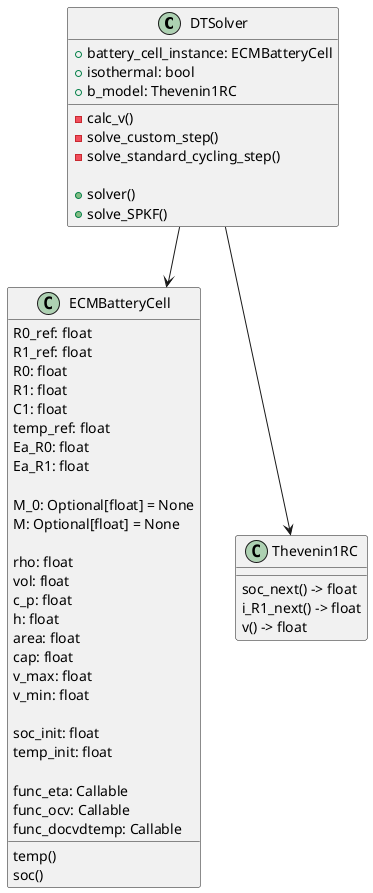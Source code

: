 @startuml

DTSolver --> ECMBatteryCell
DTSolver --> Thevenin1RC


class ECMBatteryCell {
R0_ref: float
R1_ref: float
R0: float
R1: float
C1: float
temp_ref: float
Ea_R0: float
Ea_R1: float

M_0: Optional[float] = None
M: Optional[float] = None

rho: float
vol: float
c_p: float
h: float
area: float
cap: float
v_max: float
v_min: float

soc_init: float
temp_init: float

func_eta: Callable
func_ocv: Callable
func_docvdtemp: Callable

temp()
soc()
}


class Thevenin1RC {
soc_next() -> float
i_R1_next() -> float
v() -> float
}


class DTSolver {
+ battery_cell_instance: ECMBatteryCell
+ isothermal: bool
+ b_model: Thevenin1RC

- calc_v()
- solve_custom_step()
- solve_standard_cycling_step()

+ solver()
+ solve_SPKF()
}

@enduml